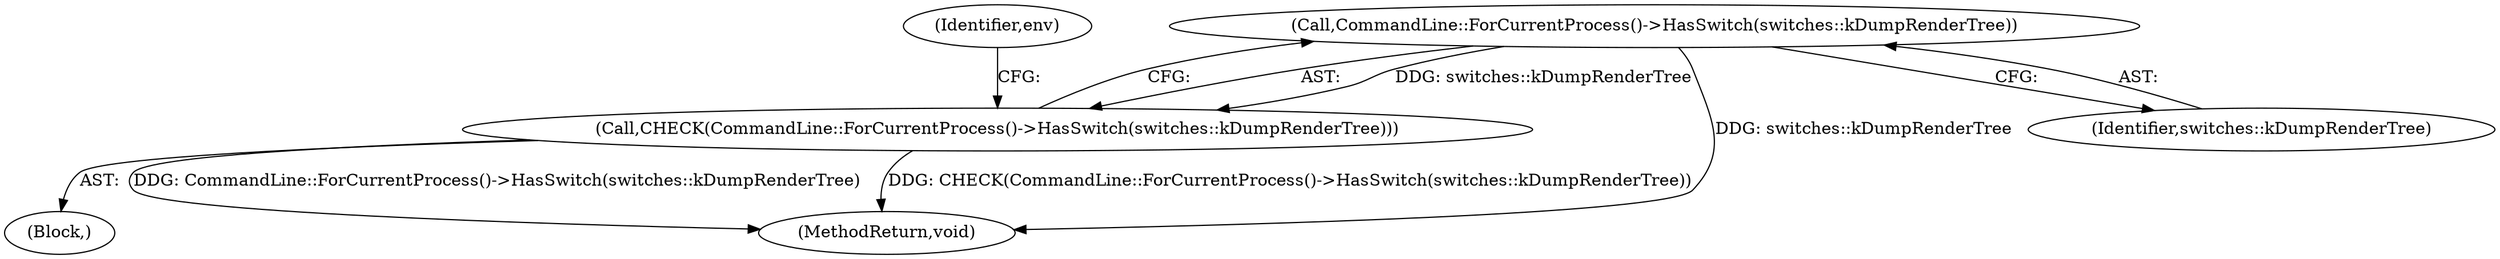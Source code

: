 digraph "1_Chrome_d6805d0d1d21976cf16d0237d9091f7eebea4ea5@del" {
"1000103" [label="(Call,CommandLine::ForCurrentProcess()->HasSwitch(switches::kDumpRenderTree))"];
"1000102" [label="(Call,CHECK(CommandLine::ForCurrentProcess()->HasSwitch(switches::kDumpRenderTree)))"];
"1000104" [label="(Identifier,switches::kDumpRenderTree)"];
"1000107" [label="(Identifier,env)"];
"1000102" [label="(Call,CHECK(CommandLine::ForCurrentProcess()->HasSwitch(switches::kDumpRenderTree)))"];
"1000101" [label="(Block,)"];
"1000103" [label="(Call,CommandLine::ForCurrentProcess()->HasSwitch(switches::kDumpRenderTree))"];
"1000153" [label="(MethodReturn,void)"];
"1000103" -> "1000102"  [label="AST: "];
"1000103" -> "1000104"  [label="CFG: "];
"1000104" -> "1000103"  [label="AST: "];
"1000102" -> "1000103"  [label="CFG: "];
"1000103" -> "1000153"  [label="DDG: switches::kDumpRenderTree"];
"1000103" -> "1000102"  [label="DDG: switches::kDumpRenderTree"];
"1000102" -> "1000101"  [label="AST: "];
"1000107" -> "1000102"  [label="CFG: "];
"1000102" -> "1000153"  [label="DDG: CommandLine::ForCurrentProcess()->HasSwitch(switches::kDumpRenderTree)"];
"1000102" -> "1000153"  [label="DDG: CHECK(CommandLine::ForCurrentProcess()->HasSwitch(switches::kDumpRenderTree))"];
}
